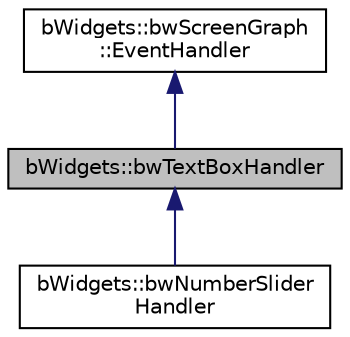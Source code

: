 digraph "bWidgets::bwTextBoxHandler"
{
 // LATEX_PDF_SIZE
  edge [fontname="Helvetica",fontsize="10",labelfontname="Helvetica",labelfontsize="10"];
  node [fontname="Helvetica",fontsize="10",shape=record];
  Node1 [label="bWidgets::bwTextBoxHandler",height=0.2,width=0.4,color="black", fillcolor="grey75", style="filled", fontcolor="black",tooltip=" "];
  Node2 -> Node1 [dir="back",color="midnightblue",fontsize="10",style="solid",fontname="Helvetica"];
  Node2 [label="bWidgets::bwScreenGraph\l::EventHandler",height=0.2,width=0.4,color="black", fillcolor="white", style="filled",URL="$classbWidgets_1_1bwScreenGraph_1_1EventHandler.html",tooltip="API for registering and calling event-listeners."];
  Node1 -> Node3 [dir="back",color="midnightblue",fontsize="10",style="solid",fontname="Helvetica"];
  Node3 [label="bWidgets::bwNumberSlider\lHandler",height=0.2,width=0.4,color="black", fillcolor="white", style="filled",URL="$classbWidgets_1_1bwNumberSliderHandler.html",tooltip=" "];
}
